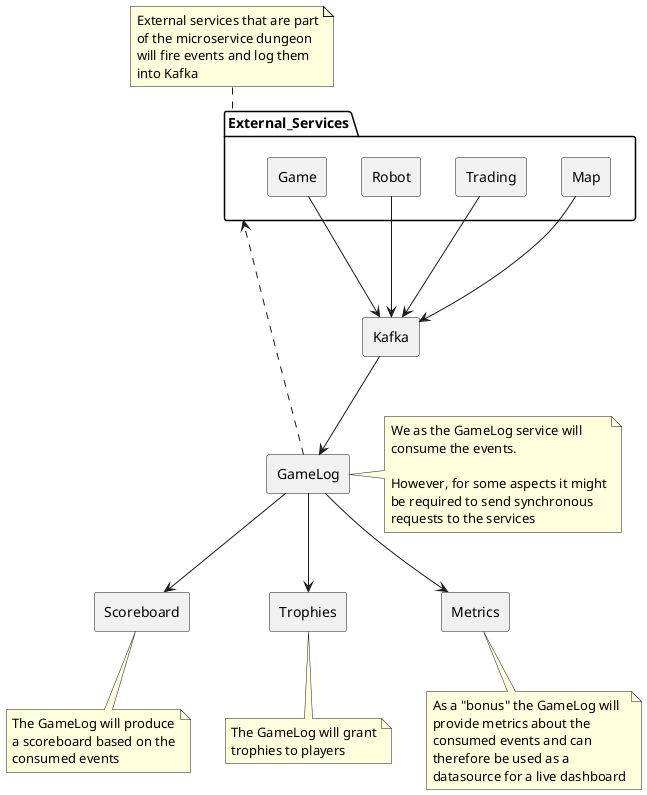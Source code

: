 @startuml

'------------------
'External Services
'------------------
package External_Services {
  rectangle Game
  rectangle Robot
  rectangle Trading
  rectangle Map
}

note top of External_Services
  External services that are part
  of the microservice dungeon
  will fire events and log them
  into Kafka
end note

'------------------
'Kafka
'------------------
rectangle Kafka
Map ---> Kafka
Game ---> Kafka
Robot ---> Kafka
Trading ---> Kafka

'------------------
'GameLog
'------------------
rectangle GameLog
Kafka --> GameLog
GameLog ...> External_Services

note right of GameLog
  We as the GameLog service will
  consume the events.

  However, for some aspects it might
  be required to send synchronous
  requests to the services
end note

rectangle Scoreboard
rectangle Trophies
rectangle Metrics
GameLog --> Scoreboard
GameLog --> Trophies
GameLog --> Metrics

note bottom of Scoreboard
  The GameLog will produce
  a scoreboard based on the
  consumed events
end note

note bottom of Trophies
  The GameLog will grant
  trophies to players
end note

note bottom of Metrics
  As a "bonus" the GameLog will
  provide metrics about the
  consumed events and can
  therefore be used as a
  datasource for a live dashboard
end note

@enduml